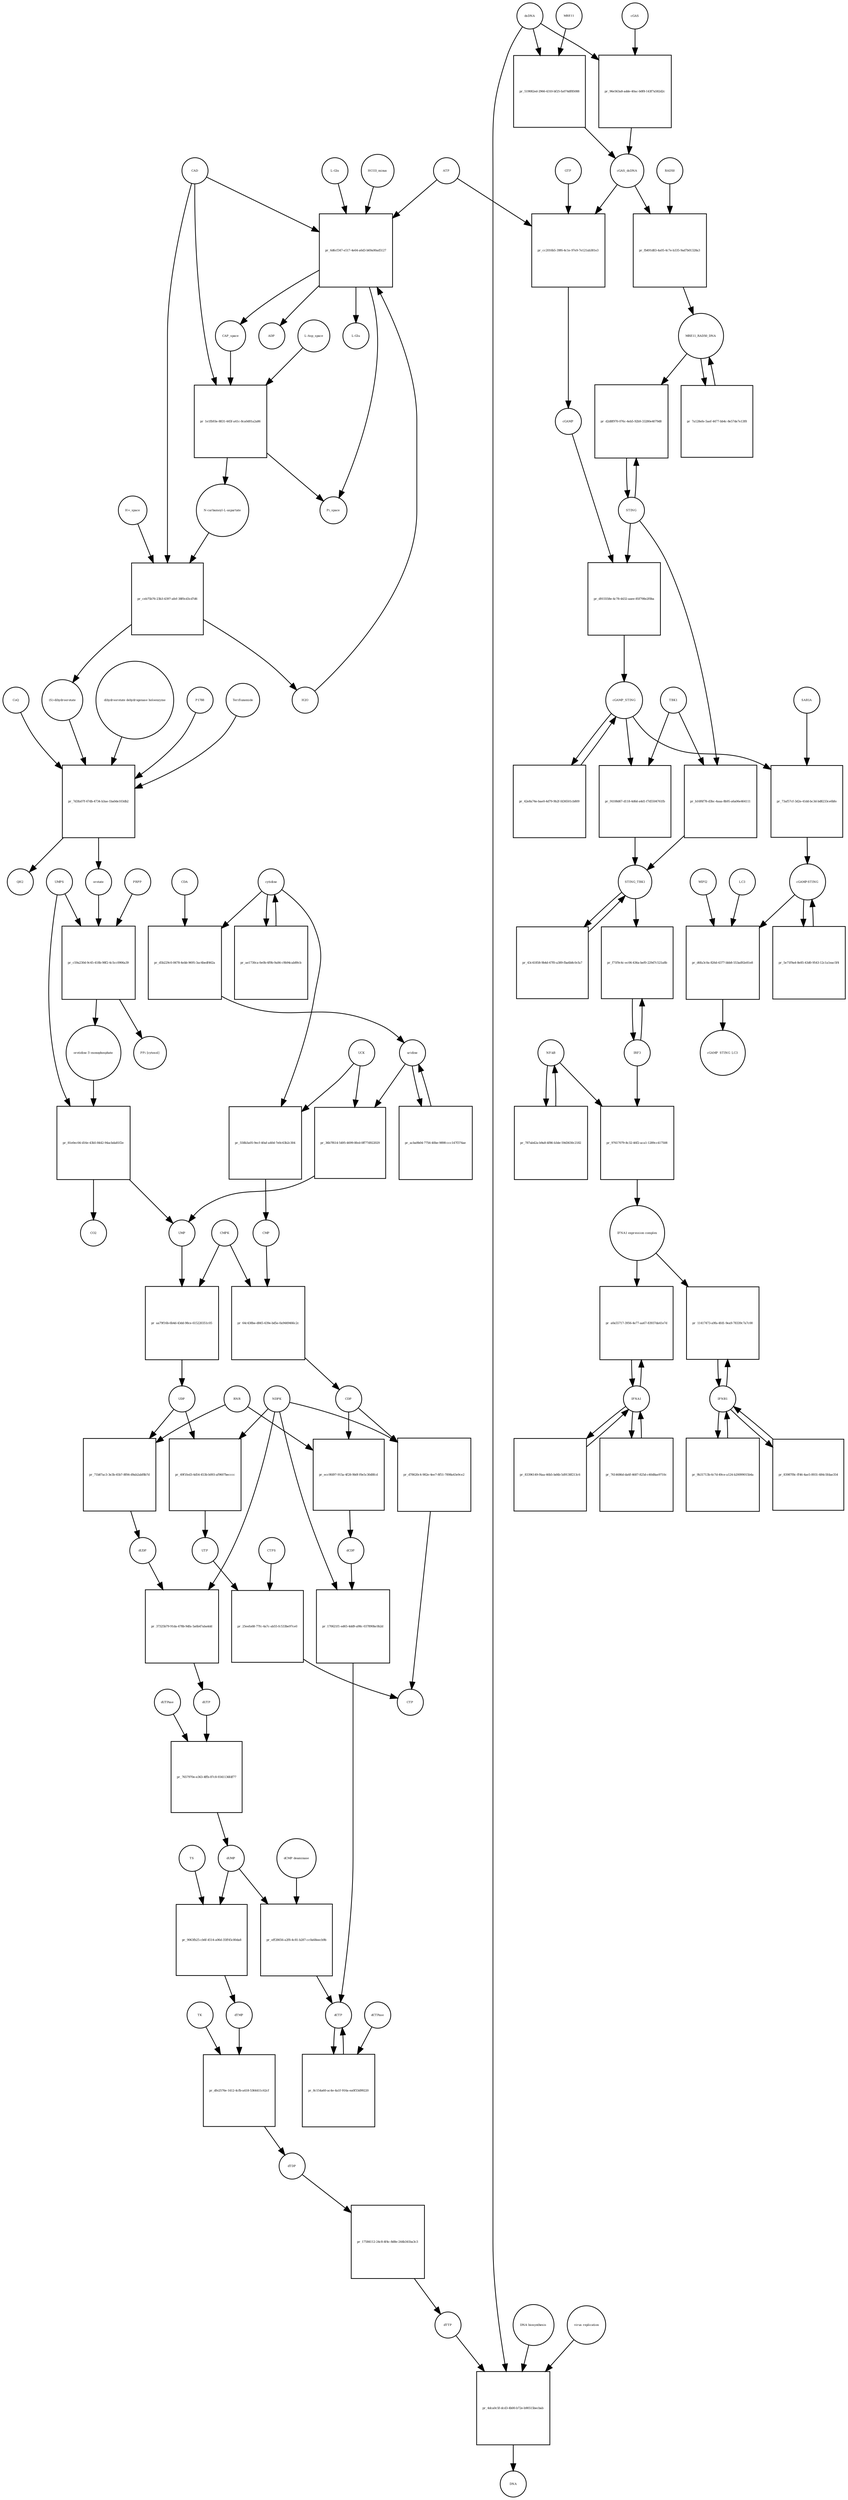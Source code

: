 strict digraph  {
"L-Gln" [annotation="", bipartite=0, cls="simple chemical", fontsize=4, label="L-Gln", shape=circle];
"pr_6d6cf347-e517-4e64-a6d3-b69a00ad5127" [annotation="", bipartite=1, cls=process, fontsize=4, label="pr_6d6cf347-e517-4e64-a6d3-b69a00ad5127", shape=square];
CAP_space [annotation="", bipartite=0, cls="simple chemical", fontsize=4, label=CAP_space, shape=circle];
CAD [annotation="", bipartite=0, cls=macromolecule, fontsize=4, label=CAD, shape=circle];
HCO3_minus [annotation="", bipartite=0, cls="simple chemical", fontsize=4, label=HCO3_minus, shape=circle];
H2O [annotation="", bipartite=0, cls="simple chemical", fontsize=4, label=H2O, shape=circle];
ATP [annotation="", bipartite=0, cls="simple chemical", fontsize=4, label=ATP, shape=circle];
"L-Glu" [annotation="", bipartite=0, cls="simple chemical", fontsize=4, label="L-Glu", shape=circle];
ADP [annotation="", bipartite=0, cls="simple chemical", fontsize=4, label=ADP, shape=circle];
Pi_space [annotation="", bipartite=0, cls="simple chemical", fontsize=4, label=Pi_space, shape=circle];
cytidine [annotation="", bipartite=0, cls="simple chemical", fontsize=4, label=cytidine, shape=circle];
"pr_d5b229c0-8478-4ebb-9695-3ac4bedf462a" [annotation="", bipartite=1, cls=process, fontsize=4, label="pr_d5b229c0-8478-4ebb-9695-3ac4bedf462a", shape=square];
uridine [annotation="", bipartite=0, cls="simple chemical", fontsize=4, label=uridine, shape=circle];
CDA [annotation="", bipartite=0, cls=macromolecule, fontsize=4, label=CDA, shape=circle];
"pr_36b7f614-5495-4699-8fed-0ff77d922029" [annotation="", bipartite=1, cls=process, fontsize=4, label="pr_36b7f614-5495-4699-8fed-0ff77d922029", shape=square];
UMP [annotation="", bipartite=0, cls="simple chemical", fontsize=4, label=UMP, shape=circle];
UCK [annotation="", bipartite=0, cls=macromolecule, fontsize=4, label=UCK, shape=circle];
"pr_558b3a05-9ecf-40af-a40d-7e0c63b2c304" [annotation="", bipartite=1, cls=process, fontsize=4, label="pr_558b3a05-9ecf-40af-a40d-7e0c63b2c304", shape=square];
CMP [annotation="", bipartite=0, cls="simple chemical", fontsize=4, label=CMP, shape=circle];
"pr_acba9b04-7756-40be-9898-ccc147f374ae" [annotation="", bipartite=1, cls=process, fontsize=4, label="pr_acba9b04-7756-40be-9898-ccc147f374ae", shape=square];
"pr_ae1730ca-0e0b-4f9b-9a84-c9b94cab89cb" [annotation="", bipartite=1, cls=process, fontsize=4, label="pr_ae1730ca-0e0b-4f9b-9a84-c9b94cab89cb", shape=square];
"pr_aa79f16b-6b4d-43dd-98ce-615220351c05" [annotation="", bipartite=1, cls=process, fontsize=4, label="pr_aa79f16b-6b4d-43dd-98ce-615220351c05", shape=square];
UDP [annotation="", bipartite=0, cls="simple chemical", fontsize=4, label=UDP, shape=circle];
CMPK [annotation="", bipartite=0, cls=macromolecule, fontsize=4, label=CMPK, shape=circle];
"pr_64c438be-d845-439e-bd5e-0a9449466c2c" [annotation="", bipartite=1, cls=process, fontsize=4, label="pr_64c438be-d845-439e-bd5e-0a9449466c2c", shape=square];
CDP [annotation="", bipartite=0, cls="simple chemical", fontsize=4, label=CDP, shape=circle];
"pr_49f1fed3-4d54-453b-b093-af9607becccc" [annotation="", bipartite=1, cls=process, fontsize=4, label="pr_49f1fed3-4d54-453b-b093-af9607becccc", shape=square];
UTP [annotation="", bipartite=0, cls="simple chemical", fontsize=4, label=UTP, shape=circle];
NDPK [annotation="", bipartite=0, cls=macromolecule, fontsize=4, label=NDPK, shape=circle];
"pr_d78620c4-982e-4ee7-8f51-7898a43e9ce2" [annotation="", bipartite=1, cls=process, fontsize=4, label="pr_d78620c4-982e-4ee7-8f51-7898a43e9ce2", shape=square];
CTP [annotation="", bipartite=0, cls="simple chemical", fontsize=4, label=CTP, shape=circle];
"pr_25eefa68-77fc-4a7c-ab55-fc533be97ce0" [annotation="", bipartite=1, cls=process, fontsize=4, label="pr_25eefa68-77fc-4a7c-ab55-fc533be97ce0", shape=square];
CTPS [annotation="", bipartite=0, cls=macromolecule, fontsize=4, label=CTPS, shape=circle];
"pr_71b87ac3-3e3b-45b7-8f84-d9ab2abf8b7d" [annotation="", bipartite=1, cls=process, fontsize=4, label="pr_71b87ac3-3e3b-45b7-8f84-d9ab2abf8b7d", shape=square];
dUDP [annotation="", bipartite=0, cls="simple chemical", fontsize=4, label=dUDP, shape=circle];
RNR [annotation="", bipartite=0, cls=macromolecule, fontsize=4, label=RNR, shape=circle];
"pr_37325b79-91da-478b-9dfa-5a6b47aba4dd" [annotation="", bipartite=1, cls=process, fontsize=4, label="pr_37325b79-91da-478b-9dfa-5a6b47aba4dd", shape=square];
dUTP [annotation="", bipartite=0, cls="simple chemical", fontsize=4, label=dUTP, shape=circle];
dCDP [annotation="", bipartite=0, cls="simple chemical", fontsize=4, label=dCDP, shape=circle];
"pr_170621f1-ed65-4dd9-a98c-037890bc0b2d" [annotation="", bipartite=1, cls=process, fontsize=4, label="pr_170621f1-ed65-4dd9-a98c-037890bc0b2d", shape=square];
dCTP [annotation="", bipartite=0, cls="simple chemical", fontsize=4, label=dCTP, shape=circle];
"pr_ecc9fd97-915a-4f28-9b0f-f0e5c30d8fcd" [annotation="", bipartite=1, cls=process, fontsize=4, label="pr_ecc9fd97-915a-4f28-9b0f-f0e5c30d8fcd", shape=square];
"pr_7657970e-e363-4ffb-87c8-9341136fdf77" [annotation="", bipartite=1, cls=process, fontsize=4, label="pr_7657970e-e363-4ffb-87c8-9341136fdf77", shape=square];
dUMP [annotation="", bipartite=0, cls="simple chemical", fontsize=4, label=dUMP, shape=circle];
dUTPase [annotation="", bipartite=0, cls=macromolecule, fontsize=4, label=dUTPase, shape=circle];
"pr_8c154a60-ac4e-4a1f-916a-ea0f33d99220" [annotation="", bipartite=1, cls=process, fontsize=4, label="pr_8c154a60-ac4e-4a1f-916a-ea0f33d99220", shape=square];
dCTPase [annotation="", bipartite=0, cls=macromolecule, fontsize=4, label=dCTPase, shape=circle];
"pr_eff28656-a2f8-4c81-b287-cc0a68eecb9b" [annotation="", bipartite=1, cls=process, fontsize=4, label="pr_eff28656-a2f8-4c81-b287-cc0a68eecb9b", shape=square];
"dCMP deaminase" [annotation="", bipartite=0, cls=macromolecule, fontsize=4, label="dCMP deaminase", shape=circle];
"pr_9063fb25-cb6f-4514-a06d-35ff45c80da8" [annotation="", bipartite=1, cls=process, fontsize=4, label="pr_9063fb25-cb6f-4514-a06d-35ff45c80da8", shape=square];
dTMP [annotation="", bipartite=0, cls="simple chemical", fontsize=4, label=dTMP, shape=circle];
TS [annotation="", bipartite=0, cls=macromolecule, fontsize=4, label=TS, shape=circle];
"pr_dfe2576e-1412-4cfb-a418-5364411c62cf" [annotation="", bipartite=1, cls=process, fontsize=4, label="pr_dfe2576e-1412-4cfb-a418-5364411c62cf", shape=square];
dTDP [annotation="", bipartite=0, cls="simple chemical", fontsize=4, label=dTDP, shape=circle];
TK [annotation="", bipartite=0, cls=macromolecule, fontsize=4, label=TK, shape=circle];
"pr_17584112-24c8-4f4c-8d8e-244b341ba3c3" [annotation="", bipartite=1, cls=process, fontsize=4, label="pr_17584112-24c8-4f4c-8d8e-244b341ba3c3", shape=square];
dTTP [annotation="", bipartite=0, cls="simple chemical", fontsize=4, label=dTTP, shape=circle];
dsDNA [annotation="", bipartite=0, cls="simple chemical", fontsize=4, label=dsDNA, shape=circle];
"pr_96e563a8-adde-40ac-b0f8-143f7a582d2c" [annotation="", bipartite=1, cls=process, fontsize=4, label="pr_96e563a8-adde-40ac-b0f8-143f7a582d2c", shape=square];
cGAS [annotation="", bipartite=0, cls=macromolecule, fontsize=4, label=cGAS, shape=circle];
cGAS_dsDNA [annotation="", bipartite=0, cls=complex, fontsize=4, label=cGAS_dsDNA, shape=circle];
"pr_cc2016b5-39f6-4c1e-97e9-7e121ab381e3" [annotation="", bipartite=1, cls=process, fontsize=4, label="pr_cc2016b5-39f6-4c1e-97e9-7e121ab381e3", shape=square];
GTP [annotation="", bipartite=0, cls="simple chemical", fontsize=4, label=GTP, shape=circle];
cGAMP [annotation="", bipartite=0, cls="simple chemical", fontsize=4, label=cGAMP, shape=circle];
"pr_d915558e-4c78-4432-aaee-85f798e2f0ba" [annotation="", bipartite=1, cls=process, fontsize=4, label="pr_d915558e-4c78-4432-aaee-85f798e2f0ba", shape=square];
STING [annotation="", bipartite=0, cls="macromolecule multimer", fontsize=4, label=STING, shape=circle];
cGAMP_STING [annotation="", bipartite=0, cls=complex, fontsize=4, label=cGAMP_STING, shape=circle];
TBK1 [annotation="", bipartite=0, cls=macromolecule, fontsize=4, label=TBK1, shape=circle];
"pr_f4108d67-d118-4d6d-a4d1-f7d5504761fb" [annotation="", bipartite=1, cls=process, fontsize=4, label="pr_f4108d67-d118-4d6d-a4d1-f7d5504761fb", shape=square];
STING_TBK1 [annotation="", bipartite=0, cls=complex, fontsize=4, label=STING_TBK1, shape=circle];
"pr_42e8a74e-bae0-4d79-9b2f-fd36501cb809" [annotation="", bipartite=1, cls=process, fontsize=4, label="pr_42e8a74e-bae0-4d79-9b2f-fd36501cb809", shape=square];
"pr_43c41858-9b4d-47f0-a389-fba6b8c0cfa7" [annotation="", bipartite=1, cls=process, fontsize=4, label="pr_43c41858-9b4d-47f0-a389-fba6b8c0cfa7", shape=square];
"NF-kB" [annotation="", bipartite=0, cls=complex, fontsize=4, label="NF-kB", shape=circle];
"pr_787ab42a-b9a8-4f86-b3de-59d3630c2182" [annotation="", bipartite=1, cls=process, fontsize=4, label="pr_787ab42a-b9a8-4f86-b3de-59d3630c2182", shape=square];
IFNA1 [annotation="", bipartite=0, cls="nucleic acid feature", fontsize=4, label=IFNA1, shape=circle];
"pr_7614686d-da6f-4687-825d-c40d8ae9710c" [annotation="", bipartite=1, cls=process, fontsize=4, label="pr_7614686d-da6f-4687-825d-c40d8ae9710c", shape=square];
IFNB1 [annotation="", bipartite=0, cls="nucleic acid feature", fontsize=4, label=IFNB1, shape=circle];
"pr_83987f8c-ff46-4ae5-8931-684c5fdae354" [annotation="", bipartite=1, cls=process, fontsize=4, label="pr_83987f8c-ff46-4ae5-8931-684c5fdae354", shape=square];
"pr_83396149-f4aa-46b5-bd4b-5d9138f213c6" [annotation="", bipartite=1, cls=process, fontsize=4, label="pr_83396149-f4aa-46b5-bd4b-5d9138f213c6", shape=square];
"pr_9b31713b-6c7d-49ce-a124-b20099015b4a" [annotation="", bipartite=1, cls=process, fontsize=4, label="pr_9b31713b-6c7d-49ce-a124-b20099015b4a", shape=square];
"pr_11417473-a9fa-4fd1-9ea9-78339c7a7c00" [annotation="", bipartite=1, cls=process, fontsize=4, label="pr_11417473-a9fa-4fd1-9ea9-78339c7a7c00", shape=square];
"IFNA1 expression complex" [annotation="", bipartite=0, cls=complex, fontsize=4, label="IFNA1 expression complex", shape=circle];
"cGAMP-STING" [annotation="", bipartite=0, cls=complex, fontsize=4, label="cGAMP-STING", shape=circle];
"pr_5e71f9a4-8e85-43d0-9543-12c1a1eac5f4" [annotation="", bipartite=1, cls=process, fontsize=4, label="pr_5e71f9a4-8e85-43d0-9543-12c1a1eac5f4", shape=square];
"pr_519082ed-2966-4310-bf25-fa074df85088" [annotation="", bipartite=1, cls=process, fontsize=4, label="pr_519082ed-2966-4310-bf25-fa074df85088", shape=square];
MRE11 [annotation="", bipartite=0, cls="macromolecule multimer", fontsize=4, label=MRE11, shape=circle];
RAD50 [annotation="", bipartite=0, cls="macromolecule multimer", fontsize=4, label=RAD50, shape=circle];
"pr_fb491d83-4a05-4c7e-b335-9ad7b01328a3" [annotation="", bipartite=1, cls=process, fontsize=4, label="pr_fb491d83-4a05-4c7e-b335-9ad7b01328a3", shape=square];
MRE11_RAD50_DNA [annotation="", bipartite=0, cls=complex, fontsize=4, label=MRE11_RAD50_DNA, shape=circle];
IRF3 [annotation="", bipartite=0, cls="macromolecule multimer", fontsize=4, label=IRF3, shape=circle];
"pr_f71f9c4c-ec06-436a-bef0-229d7c521a8b" [annotation="", bipartite=1, cls=process, fontsize=4, label="pr_f71f9c4c-ec06-436a-bef0-229d7c521a8b", shape=square];
"pr_73af57cf-3d2e-41dd-bc3d-bd8233ce6bfe" [annotation="", bipartite=1, cls=process, fontsize=4, label="pr_73af57cf-3d2e-41dd-bc3d-bd8233ce6bfe", shape=square];
SAR1A [annotation="", bipartite=0, cls=macromolecule, fontsize=4, label=SAR1A, shape=circle];
"pr_d6fa3c0a-826d-4377-bbb8-553ad92e81e8" [annotation="", bipartite=1, cls=process, fontsize=4, label="pr_d6fa3c0a-826d-4377-bbb8-553ad92e81e8", shape=square];
LC3 [annotation="", bipartite=0, cls=macromolecule, fontsize=4, label=LC3, shape=circle];
cGAMP_STING_LC3 [annotation="", bipartite=0, cls=complex, fontsize=4, label=cGAMP_STING_LC3, shape=circle];
WIPI2 [annotation="", bipartite=0, cls=macromolecule, fontsize=4, label=WIPI2, shape=circle];
"pr_d2d8f970-076c-4eb5-92b9-33280e4079d8" [annotation="", bipartite=1, cls=process, fontsize=4, label="pr_d2d8f970-076c-4eb5-92b9-33280e4079d8", shape=square];
"pr_b16f6f78-d3bc-4aaa-8b95-a6a06e464111" [annotation="", bipartite=1, cls=process, fontsize=4, label="pr_b16f6f78-d3bc-4aaa-8b95-a6a06e464111", shape=square];
"pr_7a128efe-5aef-4477-bb4c-8e57de7e13f8" [annotation="", bipartite=1, cls=process, fontsize=4, label="pr_7a128efe-5aef-4477-bb4c-8e57de7e13f8", shape=square];
"pr_1e1fb93e-8831-445f-a41c-8ca0d01a2a86" [annotation="", bipartite=1, cls=process, fontsize=4, label="pr_1e1fb93e-8831-445f-a41c-8ca0d01a2a86", shape=square];
"N-carbamoyl-L-aspartate" [annotation="", bipartite=0, cls="simple chemical", fontsize=4, label="N-carbamoyl-L-aspartate", shape=circle];
"L-Asp_space" [annotation="", bipartite=0, cls="simple chemical", fontsize=4, label="L-Asp_space", shape=circle];
"pr_ceb75b76-23b3-4397-afef-38f0cd3cd7d6" [annotation="", bipartite=1, cls=process, fontsize=4, label="pr_ceb75b76-23b3-4397-afef-38f0cd3cd7d6", shape=square];
"(S)-dihydroorotate" [annotation="", bipartite=0, cls="simple chemical", fontsize=4, label="(S)-dihydroorotate", shape=circle];
"H+_space" [annotation="", bipartite=0, cls="simple chemical", fontsize=4, label="H+_space", shape=circle];
"pr_7d3fa07f-67db-4734-b3ae-1ba0de103db2" [annotation="", bipartite=1, cls=process, fontsize=4, label="pr_7d3fa07f-67db-4734-b3ae-1ba0de103db2", shape=square];
orotate [annotation="", bipartite=0, cls="simple chemical", fontsize=4, label=orotate, shape=circle];
"dihydroorotate dehydrogenase holoenzyme" [annotation="", bipartite=0, cls="simple chemical", fontsize=4, label="dihydroorotate dehydrogenase holoenzyme", shape=circle];
P1788 [annotation="", bipartite=0, cls="simple chemical", fontsize=4, label=P1788, shape=circle];
Teriflunomide [annotation="", bipartite=0, cls="simple chemical", fontsize=4, label=Teriflunomide, shape=circle];
CoQ [annotation="", bipartite=0, cls="simple chemical", fontsize=4, label=CoQ, shape=circle];
QH2 [annotation="", bipartite=0, cls="simple chemical", fontsize=4, label=QH2, shape=circle];
"pr_c59a230d-9c45-418b-98f2-4c5cc0906a39" [annotation="", bipartite=1, cls=process, fontsize=4, label="pr_c59a230d-9c45-418b-98f2-4c5cc0906a39", shape=square];
"orotidine 5'-monophosphate" [annotation="", bipartite=0, cls="simple chemical", fontsize=4, label="orotidine 5'-monophosphate", shape=circle];
UMPS [annotation="", bipartite=0, cls="macromolecule multimer", fontsize=4, label=UMPS, shape=circle];
PRPP [annotation="", bipartite=0, cls="simple chemical", fontsize=4, label=PRPP, shape=circle];
"PPi [cytosol]" [annotation="", bipartite=0, cls="simple chemical", fontsize=4, label="PPi [cytosol]", shape=circle];
"pr_81e0ec04-d16e-43b5-8442-94acbda81f2e" [annotation="", bipartite=1, cls=process, fontsize=4, label="pr_81e0ec04-d16e-43b5-8442-94acbda81f2e", shape=square];
CO2 [annotation="", bipartite=0, cls="simple chemical", fontsize=4, label=CO2, shape=circle];
"pr_4dca0c5f-dcd3-4b00-b72e-b90515becbab" [annotation="", bipartite=1, cls=process, fontsize=4, label="pr_4dca0c5f-dcd3-4b00-b72e-b90515becbab", shape=square];
DNA [annotation="", bipartite=0, cls="nucleic acid feature", fontsize=4, label=DNA, shape=circle];
"DNA biosynthesis" [annotation="urn_miriam_obo.go_GO%3A0071897", bipartite=0, cls=phenotype, fontsize=4, label="DNA biosynthesis", shape=circle];
"virus replication" [annotation="", bipartite=0, cls=phenotype, fontsize=4, label="virus replication", shape=circle];
"pr_a0a55717-3956-4e77-aa67-83937da41e7d" [annotation="", bipartite=1, cls=process, fontsize=4, label="pr_a0a55717-3956-4e77-aa67-83937da41e7d", shape=square];
"pr_97617079-8c32-46f2-aca1-1289cc417508" [annotation="", bipartite=1, cls=process, fontsize=4, label="pr_97617079-8c32-46f2-aca1-1289cc417508", shape=square];
"L-Gln" -> "pr_6d6cf347-e517-4e64-a6d3-b69a00ad5127"  [annotation="", interaction_type=consumption];
"pr_6d6cf347-e517-4e64-a6d3-b69a00ad5127" -> CAP_space  [annotation="", interaction_type=production];
"pr_6d6cf347-e517-4e64-a6d3-b69a00ad5127" -> "L-Glu"  [annotation="", interaction_type=production];
"pr_6d6cf347-e517-4e64-a6d3-b69a00ad5127" -> ADP  [annotation="", interaction_type=production];
"pr_6d6cf347-e517-4e64-a6d3-b69a00ad5127" -> Pi_space  [annotation="", interaction_type=production];
CAP_space -> "pr_1e1fb93e-8831-445f-a41c-8ca0d01a2a86"  [annotation="", interaction_type=consumption];
CAD -> "pr_6d6cf347-e517-4e64-a6d3-b69a00ad5127"  [annotation=urn_miriam_reactome_REACT_1698, interaction_type=catalysis];
CAD -> "pr_1e1fb93e-8831-445f-a41c-8ca0d01a2a86"  [annotation=urn_miriam_reactome_REACT_1698, interaction_type=catalysis];
CAD -> "pr_ceb75b76-23b3-4397-afef-38f0cd3cd7d6"  [annotation=urn_miriam_reactome_REACT_1698, interaction_type=catalysis];
HCO3_minus -> "pr_6d6cf347-e517-4e64-a6d3-b69a00ad5127"  [annotation="", interaction_type=consumption];
H2O -> "pr_6d6cf347-e517-4e64-a6d3-b69a00ad5127"  [annotation="", interaction_type=consumption];
ATP -> "pr_6d6cf347-e517-4e64-a6d3-b69a00ad5127"  [annotation="", interaction_type=consumption];
ATP -> "pr_cc2016b5-39f6-4c1e-97e9-7e121ab381e3"  [annotation="", interaction_type=consumption];
cytidine -> "pr_d5b229c0-8478-4ebb-9695-3ac4bedf462a"  [annotation="", interaction_type=consumption];
cytidine -> "pr_558b3a05-9ecf-40af-a40d-7e0c63b2c304"  [annotation="", interaction_type=consumption];
cytidine -> "pr_ae1730ca-0e0b-4f9b-9a84-c9b94cab89cb"  [annotation="", interaction_type=consumption];
"pr_d5b229c0-8478-4ebb-9695-3ac4bedf462a" -> uridine  [annotation="", interaction_type=production];
uridine -> "pr_36b7f614-5495-4699-8fed-0ff77d922029"  [annotation="", interaction_type=consumption];
uridine -> "pr_acba9b04-7756-40be-9898-ccc147f374ae"  [annotation="", interaction_type=consumption];
CDA -> "pr_d5b229c0-8478-4ebb-9695-3ac4bedf462a"  [annotation="", interaction_type=catalysis];
"pr_36b7f614-5495-4699-8fed-0ff77d922029" -> UMP  [annotation="", interaction_type=production];
UMP -> "pr_aa79f16b-6b4d-43dd-98ce-615220351c05"  [annotation="", interaction_type=consumption];
UCK -> "pr_36b7f614-5495-4699-8fed-0ff77d922029"  [annotation="", interaction_type=catalysis];
UCK -> "pr_558b3a05-9ecf-40af-a40d-7e0c63b2c304"  [annotation="", interaction_type=catalysis];
"pr_558b3a05-9ecf-40af-a40d-7e0c63b2c304" -> CMP  [annotation="", interaction_type=production];
CMP -> "pr_64c438be-d845-439e-bd5e-0a9449466c2c"  [annotation="", interaction_type=consumption];
"pr_acba9b04-7756-40be-9898-ccc147f374ae" -> uridine  [annotation="", interaction_type=production];
"pr_ae1730ca-0e0b-4f9b-9a84-c9b94cab89cb" -> cytidine  [annotation="", interaction_type=production];
"pr_aa79f16b-6b4d-43dd-98ce-615220351c05" -> UDP  [annotation="", interaction_type=production];
UDP -> "pr_49f1fed3-4d54-453b-b093-af9607becccc"  [annotation="", interaction_type=consumption];
UDP -> "pr_71b87ac3-3e3b-45b7-8f84-d9ab2abf8b7d"  [annotation="", interaction_type=consumption];
CMPK -> "pr_aa79f16b-6b4d-43dd-98ce-615220351c05"  [annotation="", interaction_type=catalysis];
CMPK -> "pr_64c438be-d845-439e-bd5e-0a9449466c2c"  [annotation="", interaction_type=catalysis];
"pr_64c438be-d845-439e-bd5e-0a9449466c2c" -> CDP  [annotation="", interaction_type=production];
CDP -> "pr_d78620c4-982e-4ee7-8f51-7898a43e9ce2"  [annotation="", interaction_type=consumption];
CDP -> "pr_ecc9fd97-915a-4f28-9b0f-f0e5c30d8fcd"  [annotation="", interaction_type=consumption];
"pr_49f1fed3-4d54-453b-b093-af9607becccc" -> UTP  [annotation="", interaction_type=production];
UTP -> "pr_25eefa68-77fc-4a7c-ab55-fc533be97ce0"  [annotation="", interaction_type=consumption];
NDPK -> "pr_49f1fed3-4d54-453b-b093-af9607becccc"  [annotation="", interaction_type=catalysis];
NDPK -> "pr_d78620c4-982e-4ee7-8f51-7898a43e9ce2"  [annotation="", interaction_type=catalysis];
NDPK -> "pr_37325b79-91da-478b-9dfa-5a6b47aba4dd"  [annotation="", interaction_type=catalysis];
NDPK -> "pr_170621f1-ed65-4dd9-a98c-037890bc0b2d"  [annotation="", interaction_type=catalysis];
"pr_d78620c4-982e-4ee7-8f51-7898a43e9ce2" -> CTP  [annotation="", interaction_type=production];
"pr_25eefa68-77fc-4a7c-ab55-fc533be97ce0" -> CTP  [annotation="", interaction_type=production];
CTPS -> "pr_25eefa68-77fc-4a7c-ab55-fc533be97ce0"  [annotation="", interaction_type=catalysis];
"pr_71b87ac3-3e3b-45b7-8f84-d9ab2abf8b7d" -> dUDP  [annotation="", interaction_type=production];
dUDP -> "pr_37325b79-91da-478b-9dfa-5a6b47aba4dd"  [annotation="", interaction_type=consumption];
RNR -> "pr_71b87ac3-3e3b-45b7-8f84-d9ab2abf8b7d"  [annotation="", interaction_type=catalysis];
RNR -> "pr_ecc9fd97-915a-4f28-9b0f-f0e5c30d8fcd"  [annotation="", interaction_type=catalysis];
"pr_37325b79-91da-478b-9dfa-5a6b47aba4dd" -> dUTP  [annotation="", interaction_type=production];
dUTP -> "pr_7657970e-e363-4ffb-87c8-9341136fdf77"  [annotation="", interaction_type=consumption];
dCDP -> "pr_170621f1-ed65-4dd9-a98c-037890bc0b2d"  [annotation="", interaction_type=consumption];
"pr_170621f1-ed65-4dd9-a98c-037890bc0b2d" -> dCTP  [annotation="", interaction_type=production];
dCTP -> "pr_8c154a60-ac4e-4a1f-916a-ea0f33d99220"  [annotation="", interaction_type=consumption];
"pr_ecc9fd97-915a-4f28-9b0f-f0e5c30d8fcd" -> dCDP  [annotation="", interaction_type=production];
"pr_7657970e-e363-4ffb-87c8-9341136fdf77" -> dUMP  [annotation="", interaction_type=production];
dUMP -> "pr_eff28656-a2f8-4c81-b287-cc0a68eecb9b"  [annotation="", interaction_type=consumption];
dUMP -> "pr_9063fb25-cb6f-4514-a06d-35ff45c80da8"  [annotation="", interaction_type=consumption];
dUTPase -> "pr_7657970e-e363-4ffb-87c8-9341136fdf77"  [annotation="", interaction_type=catalysis];
"pr_8c154a60-ac4e-4a1f-916a-ea0f33d99220" -> dCTP  [annotation="", interaction_type=production];
dCTPase -> "pr_8c154a60-ac4e-4a1f-916a-ea0f33d99220"  [annotation="", interaction_type=catalysis];
"pr_eff28656-a2f8-4c81-b287-cc0a68eecb9b" -> dCTP  [annotation="", interaction_type=production];
"dCMP deaminase" -> "pr_eff28656-a2f8-4c81-b287-cc0a68eecb9b"  [annotation="", interaction_type=catalysis];
"pr_9063fb25-cb6f-4514-a06d-35ff45c80da8" -> dTMP  [annotation="", interaction_type=production];
dTMP -> "pr_dfe2576e-1412-4cfb-a418-5364411c62cf"  [annotation="", interaction_type=consumption];
TS -> "pr_9063fb25-cb6f-4514-a06d-35ff45c80da8"  [annotation="", interaction_type=catalysis];
"pr_dfe2576e-1412-4cfb-a418-5364411c62cf" -> dTDP  [annotation="", interaction_type=production];
dTDP -> "pr_17584112-24c8-4f4c-8d8e-244b341ba3c3"  [annotation="", interaction_type=consumption];
TK -> "pr_dfe2576e-1412-4cfb-a418-5364411c62cf"  [annotation="", interaction_type=catalysis];
"pr_17584112-24c8-4f4c-8d8e-244b341ba3c3" -> dTTP  [annotation="", interaction_type=production];
dTTP -> "pr_4dca0c5f-dcd3-4b00-b72e-b90515becbab"  [annotation="", interaction_type=consumption];
dsDNA -> "pr_96e563a8-adde-40ac-b0f8-143f7a582d2c"  [annotation="", interaction_type=consumption];
dsDNA -> "pr_519082ed-2966-4310-bf25-fa074df85088"  [annotation="", interaction_type=consumption];
dsDNA -> "pr_4dca0c5f-dcd3-4b00-b72e-b90515becbab"  [annotation="", interaction_type=consumption];
"pr_96e563a8-adde-40ac-b0f8-143f7a582d2c" -> cGAS_dsDNA  [annotation="", interaction_type=production];
cGAS -> "pr_96e563a8-adde-40ac-b0f8-143f7a582d2c"  [annotation="", interaction_type=consumption];
cGAS_dsDNA -> "pr_cc2016b5-39f6-4c1e-97e9-7e121ab381e3"  [annotation="", interaction_type=catalysis];
cGAS_dsDNA -> "pr_fb491d83-4a05-4c7e-b335-9ad7b01328a3"  [annotation="", interaction_type=consumption];
"pr_cc2016b5-39f6-4c1e-97e9-7e121ab381e3" -> cGAMP  [annotation="", interaction_type=production];
GTP -> "pr_cc2016b5-39f6-4c1e-97e9-7e121ab381e3"  [annotation="", interaction_type=consumption];
cGAMP -> "pr_d915558e-4c78-4432-aaee-85f798e2f0ba"  [annotation="", interaction_type=consumption];
"pr_d915558e-4c78-4432-aaee-85f798e2f0ba" -> cGAMP_STING  [annotation="", interaction_type=production];
STING -> "pr_d915558e-4c78-4432-aaee-85f798e2f0ba"  [annotation="", interaction_type=consumption];
STING -> "pr_d2d8f970-076c-4eb5-92b9-33280e4079d8"  [annotation="", interaction_type=consumption];
STING -> "pr_b16f6f78-d3bc-4aaa-8b95-a6a06e464111"  [annotation="", interaction_type=consumption];
cGAMP_STING -> "pr_f4108d67-d118-4d6d-a4d1-f7d5504761fb"  [annotation="", interaction_type=consumption];
cGAMP_STING -> "pr_42e8a74e-bae0-4d79-9b2f-fd36501cb809"  [annotation="", interaction_type=consumption];
cGAMP_STING -> "pr_73af57cf-3d2e-41dd-bc3d-bd8233ce6bfe"  [annotation="", interaction_type=consumption];
TBK1 -> "pr_f4108d67-d118-4d6d-a4d1-f7d5504761fb"  [annotation="", interaction_type=consumption];
TBK1 -> "pr_b16f6f78-d3bc-4aaa-8b95-a6a06e464111"  [annotation="", interaction_type=consumption];
"pr_f4108d67-d118-4d6d-a4d1-f7d5504761fb" -> STING_TBK1  [annotation="", interaction_type=production];
STING_TBK1 -> "pr_43c41858-9b4d-47f0-a389-fba6b8c0cfa7"  [annotation="", interaction_type=consumption];
STING_TBK1 -> "pr_f71f9c4c-ec06-436a-bef0-229d7c521a8b"  [annotation="", interaction_type=catalysis];
"pr_42e8a74e-bae0-4d79-9b2f-fd36501cb809" -> cGAMP_STING  [annotation="", interaction_type=production];
"pr_43c41858-9b4d-47f0-a389-fba6b8c0cfa7" -> STING_TBK1  [annotation="", interaction_type=production];
"NF-kB" -> "pr_787ab42a-b9a8-4f86-b3de-59d3630c2182"  [annotation="", interaction_type=consumption];
"NF-kB" -> "pr_97617079-8c32-46f2-aca1-1289cc417508"  [annotation="", interaction_type=consumption];
"pr_787ab42a-b9a8-4f86-b3de-59d3630c2182" -> "NF-kB"  [annotation="", interaction_type=production];
IFNA1 -> "pr_7614686d-da6f-4687-825d-c40d8ae9710c"  [annotation="", interaction_type=consumption];
IFNA1 -> "pr_83396149-f4aa-46b5-bd4b-5d9138f213c6"  [annotation="", interaction_type=consumption];
IFNA1 -> "pr_a0a55717-3956-4e77-aa67-83937da41e7d"  [annotation="", interaction_type=consumption];
"pr_7614686d-da6f-4687-825d-c40d8ae9710c" -> IFNA1  [annotation="", interaction_type=production];
IFNB1 -> "pr_83987f8c-ff46-4ae5-8931-684c5fdae354"  [annotation="", interaction_type=consumption];
IFNB1 -> "pr_9b31713b-6c7d-49ce-a124-b20099015b4a"  [annotation="", interaction_type=consumption];
IFNB1 -> "pr_11417473-a9fa-4fd1-9ea9-78339c7a7c00"  [annotation="", interaction_type=consumption];
"pr_83987f8c-ff46-4ae5-8931-684c5fdae354" -> IFNB1  [annotation="", interaction_type=production];
"pr_83396149-f4aa-46b5-bd4b-5d9138f213c6" -> IFNA1  [annotation="", interaction_type=production];
"pr_9b31713b-6c7d-49ce-a124-b20099015b4a" -> IFNB1  [annotation="", interaction_type=production];
"pr_11417473-a9fa-4fd1-9ea9-78339c7a7c00" -> IFNB1  [annotation="", interaction_type=production];
"IFNA1 expression complex" -> "pr_11417473-a9fa-4fd1-9ea9-78339c7a7c00"  [annotation="", interaction_type=stimulation];
"IFNA1 expression complex" -> "pr_a0a55717-3956-4e77-aa67-83937da41e7d"  [annotation="", interaction_type=stimulation];
"cGAMP-STING" -> "pr_5e71f9a4-8e85-43d0-9543-12c1a1eac5f4"  [annotation="", interaction_type=consumption];
"cGAMP-STING" -> "pr_d6fa3c0a-826d-4377-bbb8-553ad92e81e8"  [annotation="", interaction_type=consumption];
"pr_5e71f9a4-8e85-43d0-9543-12c1a1eac5f4" -> "cGAMP-STING"  [annotation="", interaction_type=production];
"pr_519082ed-2966-4310-bf25-fa074df85088" -> cGAS_dsDNA  [annotation="", interaction_type=production];
MRE11 -> "pr_519082ed-2966-4310-bf25-fa074df85088"  [annotation="", interaction_type=consumption];
RAD50 -> "pr_fb491d83-4a05-4c7e-b335-9ad7b01328a3"  [annotation="", interaction_type=consumption];
"pr_fb491d83-4a05-4c7e-b335-9ad7b01328a3" -> MRE11_RAD50_DNA  [annotation="", interaction_type=production];
MRE11_RAD50_DNA -> "pr_d2d8f970-076c-4eb5-92b9-33280e4079d8"  [annotation="", interaction_type=catalysis];
MRE11_RAD50_DNA -> "pr_7a128efe-5aef-4477-bb4c-8e57de7e13f8"  [annotation="", interaction_type=consumption];
IRF3 -> "pr_f71f9c4c-ec06-436a-bef0-229d7c521a8b"  [annotation="", interaction_type=consumption];
IRF3 -> "pr_97617079-8c32-46f2-aca1-1289cc417508"  [annotation="", interaction_type=consumption];
"pr_f71f9c4c-ec06-436a-bef0-229d7c521a8b" -> IRF3  [annotation="", interaction_type=production];
"pr_73af57cf-3d2e-41dd-bc3d-bd8233ce6bfe" -> "cGAMP-STING"  [annotation="", interaction_type=production];
SAR1A -> "pr_73af57cf-3d2e-41dd-bc3d-bd8233ce6bfe"  [annotation="", interaction_type=catalysis];
"pr_d6fa3c0a-826d-4377-bbb8-553ad92e81e8" -> cGAMP_STING_LC3  [annotation="", interaction_type=production];
LC3 -> "pr_d6fa3c0a-826d-4377-bbb8-553ad92e81e8"  [annotation="", interaction_type=consumption];
WIPI2 -> "pr_d6fa3c0a-826d-4377-bbb8-553ad92e81e8"  [annotation="", interaction_type=catalysis];
"pr_d2d8f970-076c-4eb5-92b9-33280e4079d8" -> STING  [annotation="", interaction_type=production];
"pr_b16f6f78-d3bc-4aaa-8b95-a6a06e464111" -> STING_TBK1  [annotation="", interaction_type=production];
"pr_7a128efe-5aef-4477-bb4c-8e57de7e13f8" -> MRE11_RAD50_DNA  [annotation="", interaction_type=production];
"pr_1e1fb93e-8831-445f-a41c-8ca0d01a2a86" -> "N-carbamoyl-L-aspartate"  [annotation="", interaction_type=production];
"pr_1e1fb93e-8831-445f-a41c-8ca0d01a2a86" -> Pi_space  [annotation="", interaction_type=production];
"N-carbamoyl-L-aspartate" -> "pr_ceb75b76-23b3-4397-afef-38f0cd3cd7d6"  [annotation="", interaction_type=consumption];
"L-Asp_space" -> "pr_1e1fb93e-8831-445f-a41c-8ca0d01a2a86"  [annotation="", interaction_type=consumption];
"pr_ceb75b76-23b3-4397-afef-38f0cd3cd7d6" -> "(S)-dihydroorotate"  [annotation="", interaction_type=production];
"pr_ceb75b76-23b3-4397-afef-38f0cd3cd7d6" -> H2O  [annotation="", interaction_type=production];
"(S)-dihydroorotate" -> "pr_7d3fa07f-67db-4734-b3ae-1ba0de103db2"  [annotation="", interaction_type=consumption];
"H+_space" -> "pr_ceb75b76-23b3-4397-afef-38f0cd3cd7d6"  [annotation="", interaction_type=consumption];
"pr_7d3fa07f-67db-4734-b3ae-1ba0de103db2" -> orotate  [annotation="", interaction_type=production];
"pr_7d3fa07f-67db-4734-b3ae-1ba0de103db2" -> QH2  [annotation="", interaction_type=production];
orotate -> "pr_c59a230d-9c45-418b-98f2-4c5cc0906a39"  [annotation="", interaction_type=consumption];
"dihydroorotate dehydrogenase holoenzyme" -> "pr_7d3fa07f-67db-4734-b3ae-1ba0de103db2"  [annotation=urn_miriam_reactome_REACT_1698, interaction_type=catalysis];
P1788 -> "pr_7d3fa07f-67db-4734-b3ae-1ba0de103db2"  [annotation=urn_miriam_reactome_REACT_1698, interaction_type=inhibition];
Teriflunomide -> "pr_7d3fa07f-67db-4734-b3ae-1ba0de103db2"  [annotation=urn_miriam_reactome_REACT_1698, interaction_type=inhibition];
CoQ -> "pr_7d3fa07f-67db-4734-b3ae-1ba0de103db2"  [annotation="", interaction_type=consumption];
"pr_c59a230d-9c45-418b-98f2-4c5cc0906a39" -> "orotidine 5'-monophosphate"  [annotation="", interaction_type=production];
"pr_c59a230d-9c45-418b-98f2-4c5cc0906a39" -> "PPi [cytosol]"  [annotation="", interaction_type=production];
"orotidine 5'-monophosphate" -> "pr_81e0ec04-d16e-43b5-8442-94acbda81f2e"  [annotation="", interaction_type=consumption];
UMPS -> "pr_c59a230d-9c45-418b-98f2-4c5cc0906a39"  [annotation=urn_miriam_reactome_REACT_1698, interaction_type=catalysis];
UMPS -> "pr_81e0ec04-d16e-43b5-8442-94acbda81f2e"  [annotation=urn_miriam_reactome_REACT_1698, interaction_type=catalysis];
PRPP -> "pr_c59a230d-9c45-418b-98f2-4c5cc0906a39"  [annotation="", interaction_type=consumption];
"pr_81e0ec04-d16e-43b5-8442-94acbda81f2e" -> UMP  [annotation="", interaction_type=production];
"pr_81e0ec04-d16e-43b5-8442-94acbda81f2e" -> CO2  [annotation="", interaction_type=production];
"pr_4dca0c5f-dcd3-4b00-b72e-b90515becbab" -> DNA  [annotation="", interaction_type=production];
"DNA biosynthesis" -> "pr_4dca0c5f-dcd3-4b00-b72e-b90515becbab"  [annotation="", interaction_type=catalysis];
"virus replication" -> "pr_4dca0c5f-dcd3-4b00-b72e-b90515becbab"  [annotation="", interaction_type=inhibition];
"pr_a0a55717-3956-4e77-aa67-83937da41e7d" -> IFNA1  [annotation="", interaction_type=production];
"pr_97617079-8c32-46f2-aca1-1289cc417508" -> "IFNA1 expression complex"  [annotation="", interaction_type=production];
}
